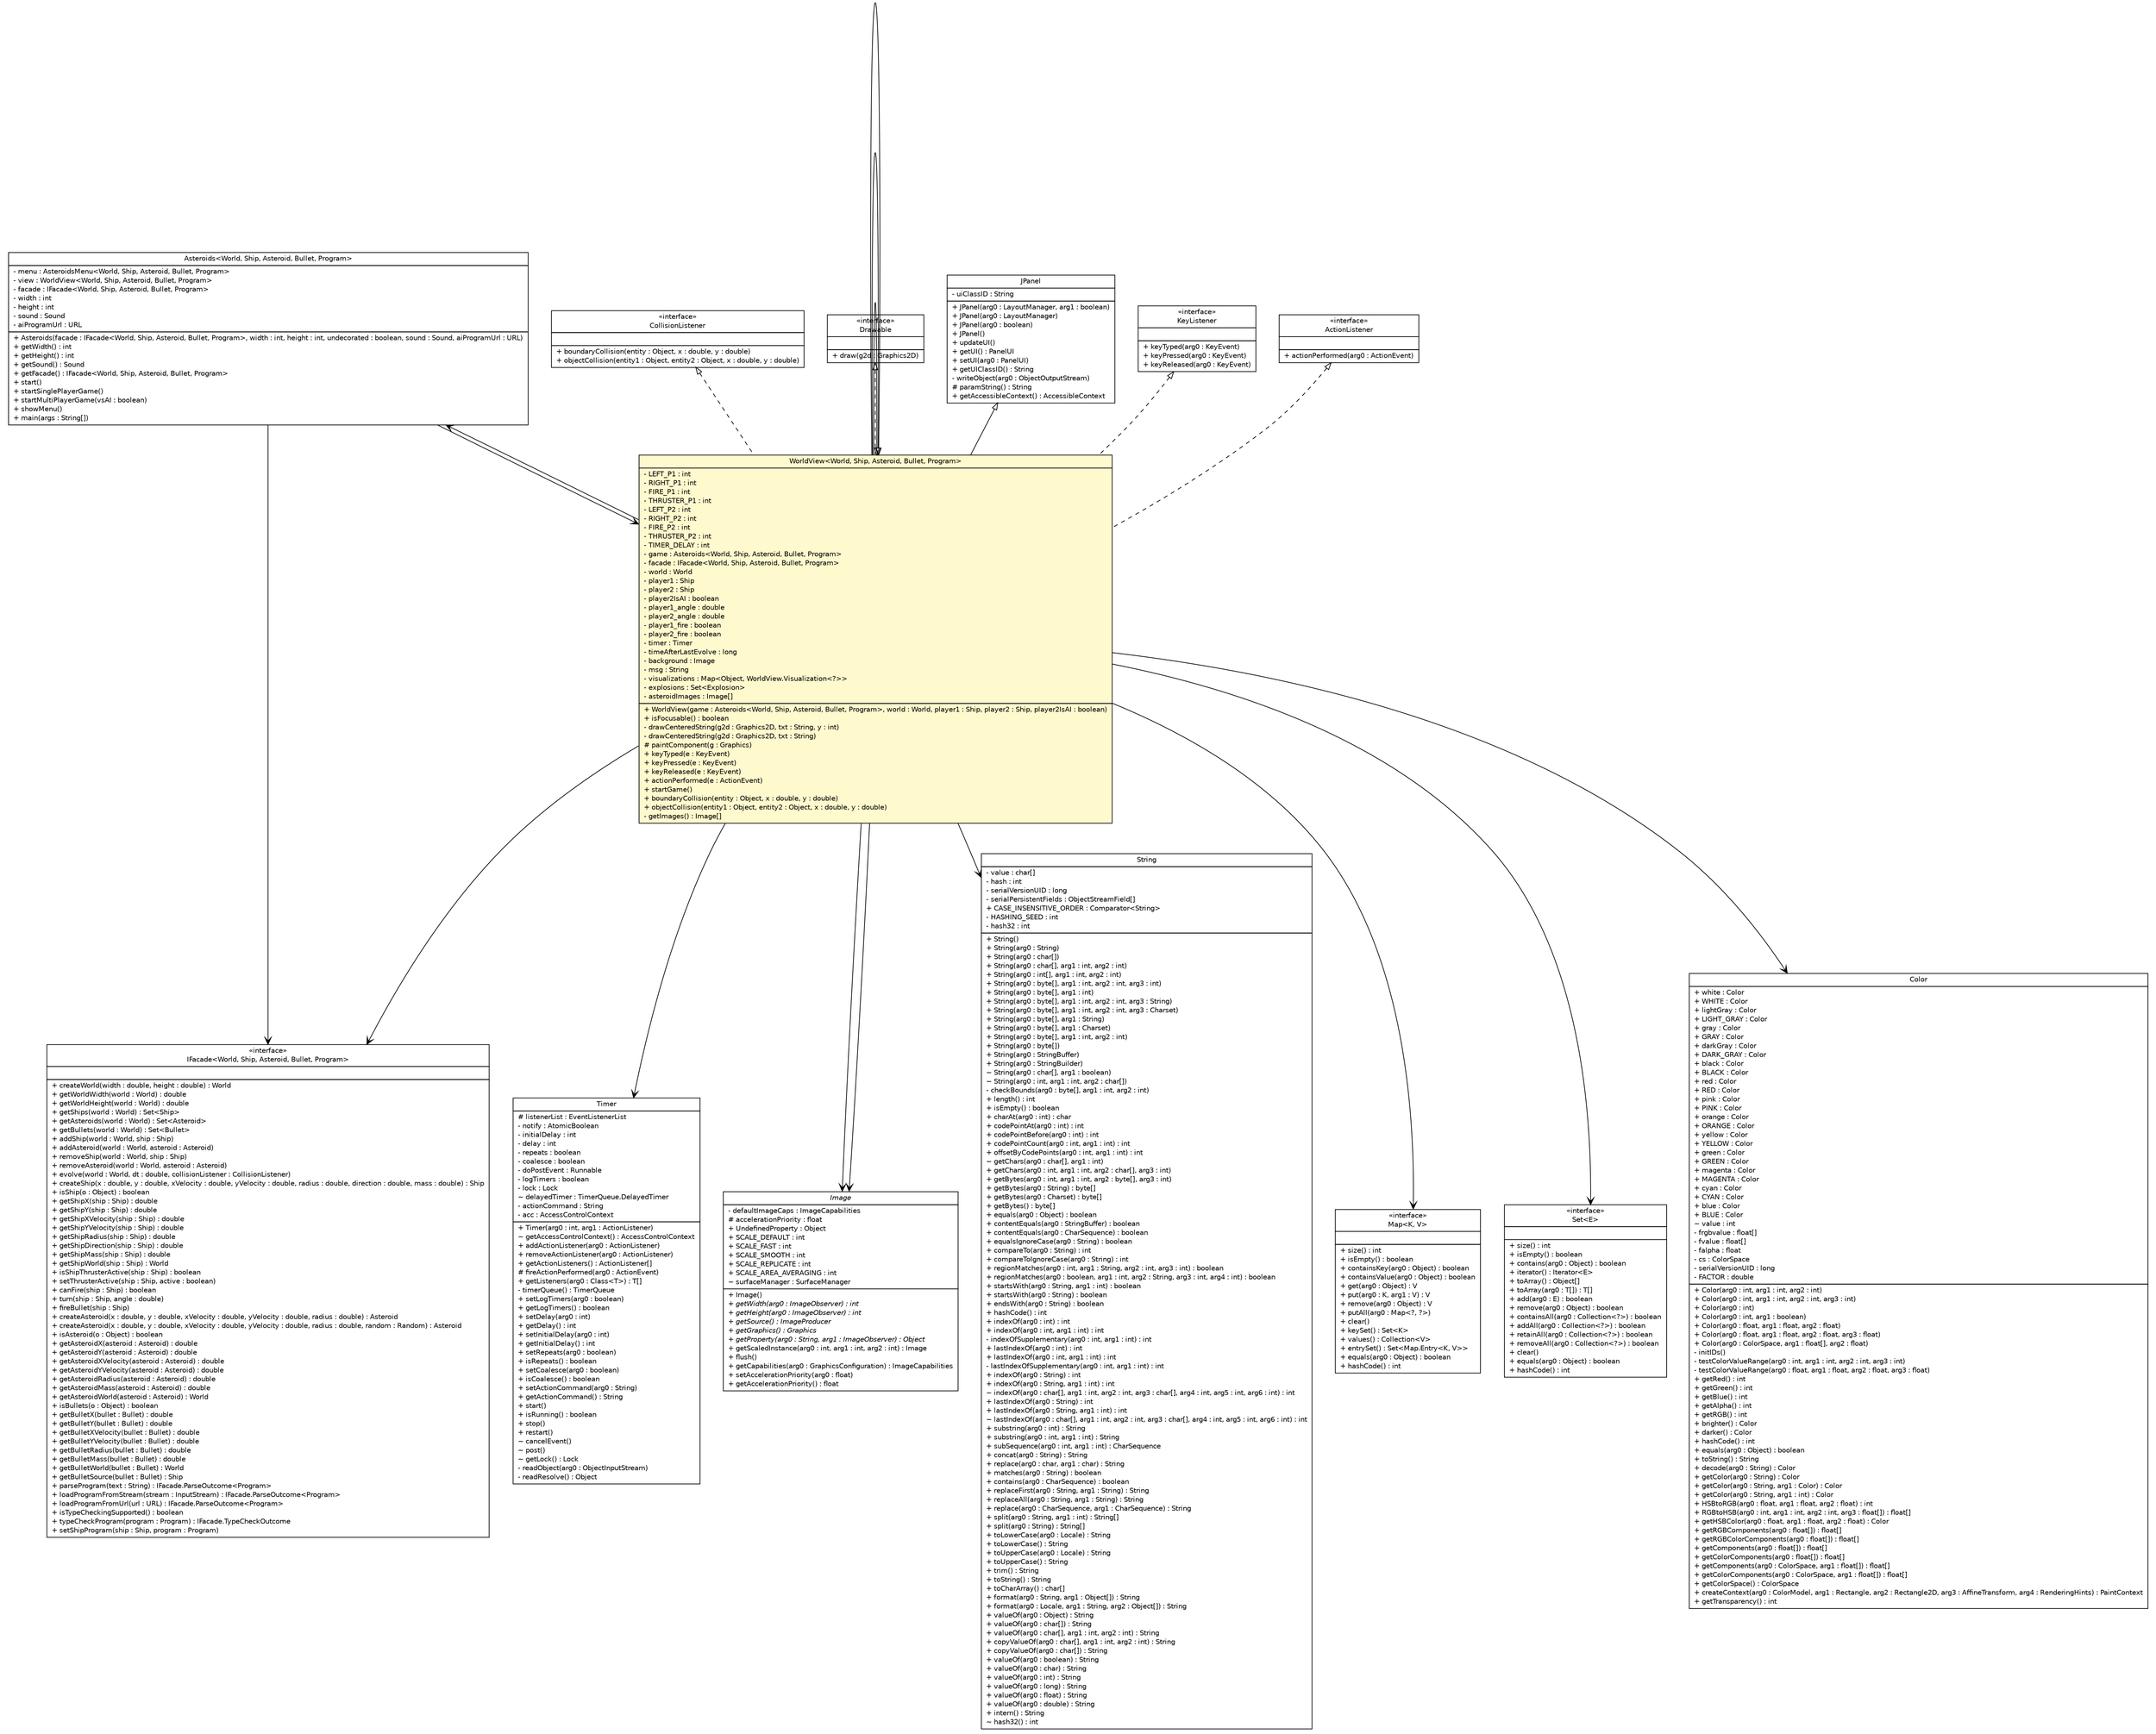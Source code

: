 #!/usr/local/bin/dot
#
# Class diagram 
# Generated by UMLGraph version R5_6 (http://www.umlgraph.org/)
#

digraph G {
	edge [fontname="Helvetica",fontsize=10,labelfontname="Helvetica",labelfontsize=10];
	node [fontname="Helvetica",fontsize=10,shape=plaintext];
	nodesep=0.25;
	ranksep=0.5;
	// main.Asteroids<World, Ship, Asteroid, Bullet, Program>
	c18099 [label=<<table title="main.Asteroids" border="0" cellborder="1" cellspacing="0" cellpadding="2" port="p" href="./Asteroids.html">
		<tr><td><table border="0" cellspacing="0" cellpadding="1">
<tr><td align="center" balign="center"> Asteroids&lt;World, Ship, Asteroid, Bullet, Program&gt; </td></tr>
		</table></td></tr>
		<tr><td><table border="0" cellspacing="0" cellpadding="1">
<tr><td align="left" balign="left"> - menu : AsteroidsMenu&lt;World, Ship, Asteroid, Bullet, Program&gt; </td></tr>
<tr><td align="left" balign="left"> - view : WorldView&lt;World, Ship, Asteroid, Bullet, Program&gt; </td></tr>
<tr><td align="left" balign="left"> - facade : IFacade&lt;World, Ship, Asteroid, Bullet, Program&gt; </td></tr>
<tr><td align="left" balign="left"> - width : int </td></tr>
<tr><td align="left" balign="left"> - height : int </td></tr>
<tr><td align="left" balign="left"> - sound : Sound </td></tr>
<tr><td align="left" balign="left"> - aiProgramUrl : URL </td></tr>
		</table></td></tr>
		<tr><td><table border="0" cellspacing="0" cellpadding="1">
<tr><td align="left" balign="left"> + Asteroids(facade : IFacade&lt;World, Ship, Asteroid, Bullet, Program&gt;, width : int, height : int, undecorated : boolean, sound : Sound, aiProgramUrl : URL) </td></tr>
<tr><td align="left" balign="left"> + getWidth() : int </td></tr>
<tr><td align="left" balign="left"> + getHeight() : int </td></tr>
<tr><td align="left" balign="left"> + getSound() : Sound </td></tr>
<tr><td align="left" balign="left"> + getFacade() : IFacade&lt;World, Ship, Asteroid, Bullet, Program&gt; </td></tr>
<tr><td align="left" balign="left"> + start() </td></tr>
<tr><td align="left" balign="left"> + startSinglePlayerGame() </td></tr>
<tr><td align="left" balign="left"> + startMultiPlayerGame(vsAI : boolean) </td></tr>
<tr><td align="left" balign="left"> + showMenu() </td></tr>
<tr><td align="left" balign="left"> + main(args : String[]) </td></tr>
		</table></td></tr>
		</table>>, URL="./Asteroids.html", fontname="Helvetica", fontcolor="black", fontsize=10.0];
	// main.CollisionListener
	c18100 [label=<<table title="main.CollisionListener" border="0" cellborder="1" cellspacing="0" cellpadding="2" port="p" href="./CollisionListener.html">
		<tr><td><table border="0" cellspacing="0" cellpadding="1">
<tr><td align="center" balign="center"> &#171;interface&#187; </td></tr>
<tr><td align="center" balign="center"> CollisionListener </td></tr>
		</table></td></tr>
		<tr><td><table border="0" cellspacing="0" cellpadding="1">
<tr><td align="left" balign="left">  </td></tr>
		</table></td></tr>
		<tr><td><table border="0" cellspacing="0" cellpadding="1">
<tr><td align="left" balign="left"> + boundaryCollision(entity : Object, x : double, y : double) </td></tr>
<tr><td align="left" balign="left"> + objectCollision(entity1 : Object, entity2 : Object, x : double, y : double) </td></tr>
		</table></td></tr>
		</table>>, URL="./CollisionListener.html", fontname="Helvetica", fontcolor="black", fontsize=10.0];
	// main.WorldView<World, Ship, Asteroid, Bullet, Program>
	c18101 [label=<<table title="main.WorldView" border="0" cellborder="1" cellspacing="0" cellpadding="2" port="p" bgcolor="lemonChiffon" href="./WorldView.html">
		<tr><td><table border="0" cellspacing="0" cellpadding="1">
<tr><td align="center" balign="center"> WorldView&lt;World, Ship, Asteroid, Bullet, Program&gt; </td></tr>
		</table></td></tr>
		<tr><td><table border="0" cellspacing="0" cellpadding="1">
<tr><td align="left" balign="left"> - LEFT_P1 : int </td></tr>
<tr><td align="left" balign="left"> - RIGHT_P1 : int </td></tr>
<tr><td align="left" balign="left"> - FIRE_P1 : int </td></tr>
<tr><td align="left" balign="left"> - THRUSTER_P1 : int </td></tr>
<tr><td align="left" balign="left"> - LEFT_P2 : int </td></tr>
<tr><td align="left" balign="left"> - RIGHT_P2 : int </td></tr>
<tr><td align="left" balign="left"> - FIRE_P2 : int </td></tr>
<tr><td align="left" balign="left"> - THRUSTER_P2 : int </td></tr>
<tr><td align="left" balign="left"> - TIMER_DELAY : int </td></tr>
<tr><td align="left" balign="left"> - game : Asteroids&lt;World, Ship, Asteroid, Bullet, Program&gt; </td></tr>
<tr><td align="left" balign="left"> - facade : IFacade&lt;World, Ship, Asteroid, Bullet, Program&gt; </td></tr>
<tr><td align="left" balign="left"> - world : World </td></tr>
<tr><td align="left" balign="left"> - player1 : Ship </td></tr>
<tr><td align="left" balign="left"> - player2 : Ship </td></tr>
<tr><td align="left" balign="left"> - player2IsAI : boolean </td></tr>
<tr><td align="left" balign="left"> - player1_angle : double </td></tr>
<tr><td align="left" balign="left"> - player2_angle : double </td></tr>
<tr><td align="left" balign="left"> - player1_fire : boolean </td></tr>
<tr><td align="left" balign="left"> - player2_fire : boolean </td></tr>
<tr><td align="left" balign="left"> - timer : Timer </td></tr>
<tr><td align="left" balign="left"> - timeAfterLastEvolve : long </td></tr>
<tr><td align="left" balign="left"> - background : Image </td></tr>
<tr><td align="left" balign="left"> - msg : String </td></tr>
<tr><td align="left" balign="left"> - visualizations : Map&lt;Object, WorldView.Visualization&lt;?&gt;&gt; </td></tr>
<tr><td align="left" balign="left"> - explosions : Set&lt;Explosion&gt; </td></tr>
<tr><td align="left" balign="left"> - asteroidImages : Image[] </td></tr>
		</table></td></tr>
		<tr><td><table border="0" cellspacing="0" cellpadding="1">
<tr><td align="left" balign="left"> + WorldView(game : Asteroids&lt;World, Ship, Asteroid, Bullet, Program&gt;, world : World, player1 : Ship, player2 : Ship, player2IsAI : boolean) </td></tr>
<tr><td align="left" balign="left"> + isFocusable() : boolean </td></tr>
<tr><td align="left" balign="left"> - drawCenteredString(g2d : Graphics2D, txt : String, y : int) </td></tr>
<tr><td align="left" balign="left"> - drawCenteredString(g2d : Graphics2D, txt : String) </td></tr>
<tr><td align="left" balign="left"> # paintComponent(g : Graphics) </td></tr>
<tr><td align="left" balign="left"> + keyTyped(e : KeyEvent) </td></tr>
<tr><td align="left" balign="left"> + keyPressed(e : KeyEvent) </td></tr>
<tr><td align="left" balign="left"> + keyReleased(e : KeyEvent) </td></tr>
<tr><td align="left" balign="left"> + actionPerformed(e : ActionEvent) </td></tr>
<tr><td align="left" balign="left"> + startGame() </td></tr>
<tr><td align="left" balign="left"> + boundaryCollision(entity : Object, x : double, y : double) </td></tr>
<tr><td align="left" balign="left"> + objectCollision(entity1 : Object, entity2 : Object, x : double, y : double) </td></tr>
<tr><td align="left" balign="left"> - getImages() : Image[] </td></tr>
		</table></td></tr>
		</table>>, URL="./WorldView.html", fontname="Helvetica", fontcolor="black", fontsize=10.0];
	// main.Drawable
	c18104 [label=<<table title="main.Drawable" border="0" cellborder="1" cellspacing="0" cellpadding="2" port="p" href="./Drawable.html">
		<tr><td><table border="0" cellspacing="0" cellpadding="1">
<tr><td align="center" balign="center"> &#171;interface&#187; </td></tr>
<tr><td align="center" balign="center"> Drawable </td></tr>
		</table></td></tr>
		<tr><td><table border="0" cellspacing="0" cellpadding="1">
<tr><td align="left" balign="left">  </td></tr>
		</table></td></tr>
		<tr><td><table border="0" cellspacing="0" cellpadding="1">
<tr><td align="left" balign="left"> + draw(g2d : Graphics2D) </td></tr>
		</table></td></tr>
		</table>>, URL="./Drawable.html", fontname="Helvetica", fontcolor="black", fontsize=10.0];
	// model.IFacade<World, Ship, Asteroid, Bullet, Program>
	c18114 [label=<<table title="model.IFacade" border="0" cellborder="1" cellspacing="0" cellpadding="2" port="p" href="../model/IFacade.html">
		<tr><td><table border="0" cellspacing="0" cellpadding="1">
<tr><td align="center" balign="center"> &#171;interface&#187; </td></tr>
<tr><td align="center" balign="center"> IFacade&lt;World, Ship, Asteroid, Bullet, Program&gt; </td></tr>
		</table></td></tr>
		<tr><td><table border="0" cellspacing="0" cellpadding="1">
<tr><td align="left" balign="left">  </td></tr>
		</table></td></tr>
		<tr><td><table border="0" cellspacing="0" cellpadding="1">
<tr><td align="left" balign="left"> + createWorld(width : double, height : double) : World </td></tr>
<tr><td align="left" balign="left"> + getWorldWidth(world : World) : double </td></tr>
<tr><td align="left" balign="left"> + getWorldHeight(world : World) : double </td></tr>
<tr><td align="left" balign="left"> + getShips(world : World) : Set&lt;Ship&gt; </td></tr>
<tr><td align="left" balign="left"> + getAsteroids(world : World) : Set&lt;Asteroid&gt; </td></tr>
<tr><td align="left" balign="left"> + getBullets(world : World) : Set&lt;Bullet&gt; </td></tr>
<tr><td align="left" balign="left"> + addShip(world : World, ship : Ship) </td></tr>
<tr><td align="left" balign="left"> + addAsteroid(world : World, asteroid : Asteroid) </td></tr>
<tr><td align="left" balign="left"> + removeShip(world : World, ship : Ship) </td></tr>
<tr><td align="left" balign="left"> + removeAsteroid(world : World, asteroid : Asteroid) </td></tr>
<tr><td align="left" balign="left"> + evolve(world : World, dt : double, collisionListener : CollisionListener) </td></tr>
<tr><td align="left" balign="left"> + createShip(x : double, y : double, xVelocity : double, yVelocity : double, radius : double, direction : double, mass : double) : Ship </td></tr>
<tr><td align="left" balign="left"> + isShip(o : Object) : boolean </td></tr>
<tr><td align="left" balign="left"> + getShipX(ship : Ship) : double </td></tr>
<tr><td align="left" balign="left"> + getShipY(ship : Ship) : double </td></tr>
<tr><td align="left" balign="left"> + getShipXVelocity(ship : Ship) : double </td></tr>
<tr><td align="left" balign="left"> + getShipYVelocity(ship : Ship) : double </td></tr>
<tr><td align="left" balign="left"> + getShipRadius(ship : Ship) : double </td></tr>
<tr><td align="left" balign="left"> + getShipDirection(ship : Ship) : double </td></tr>
<tr><td align="left" balign="left"> + getShipMass(ship : Ship) : double </td></tr>
<tr><td align="left" balign="left"> + getShipWorld(ship : Ship) : World </td></tr>
<tr><td align="left" balign="left"> + isShipThrusterActive(ship : Ship) : boolean </td></tr>
<tr><td align="left" balign="left"> + setThrusterActive(ship : Ship, active : boolean) </td></tr>
<tr><td align="left" balign="left"> + canFire(ship : Ship) : boolean </td></tr>
<tr><td align="left" balign="left"> + turn(ship : Ship, angle : double) </td></tr>
<tr><td align="left" balign="left"> + fireBullet(ship : Ship) </td></tr>
<tr><td align="left" balign="left"> + createAsteroid(x : double, y : double, xVelocity : double, yVelocity : double, radius : double) : Asteroid </td></tr>
<tr><td align="left" balign="left"> + createAsteroid(x : double, y : double, xVelocity : double, yVelocity : double, radius : double, random : Random) : Asteroid </td></tr>
<tr><td align="left" balign="left"> + isAsteroid(o : Object) : boolean </td></tr>
<tr><td align="left" balign="left"> + getAsteroidX(asteroid : Asteroid) : double </td></tr>
<tr><td align="left" balign="left"> + getAsteroidY(asteroid : Asteroid) : double </td></tr>
<tr><td align="left" balign="left"> + getAsteroidXVelocity(asteroid : Asteroid) : double </td></tr>
<tr><td align="left" balign="left"> + getAsteroidYVelocity(asteroid : Asteroid) : double </td></tr>
<tr><td align="left" balign="left"> + getAsteroidRadius(asteroid : Asteroid) : double </td></tr>
<tr><td align="left" balign="left"> + getAsteroidMass(asteroid : Asteroid) : double </td></tr>
<tr><td align="left" balign="left"> + getAsteroidWorld(asteroid : Asteroid) : World </td></tr>
<tr><td align="left" balign="left"> + isBullets(o : Object) : boolean </td></tr>
<tr><td align="left" balign="left"> + getBulletX(bullet : Bullet) : double </td></tr>
<tr><td align="left" balign="left"> + getBulletY(bullet : Bullet) : double </td></tr>
<tr><td align="left" balign="left"> + getBulletXVelocity(bullet : Bullet) : double </td></tr>
<tr><td align="left" balign="left"> + getBulletYVelocity(bullet : Bullet) : double </td></tr>
<tr><td align="left" balign="left"> + getBulletRadius(bullet : Bullet) : double </td></tr>
<tr><td align="left" balign="left"> + getBulletMass(bullet : Bullet) : double </td></tr>
<tr><td align="left" balign="left"> + getBulletWorld(bullet : Bullet) : World </td></tr>
<tr><td align="left" balign="left"> + getBulletSource(bullet : Bullet) : Ship </td></tr>
<tr><td align="left" balign="left"> + parseProgram(text : String) : IFacade.ParseOutcome&lt;Program&gt; </td></tr>
<tr><td align="left" balign="left"> + loadProgramFromStream(stream : InputStream) : IFacade.ParseOutcome&lt;Program&gt; </td></tr>
<tr><td align="left" balign="left"> + loadProgramFromUrl(url : URL) : IFacade.ParseOutcome&lt;Program&gt; </td></tr>
<tr><td align="left" balign="left"> + isTypeCheckingSupported() : boolean </td></tr>
<tr><td align="left" balign="left"> + typeCheckProgram(program : Program) : IFacade.TypeCheckOutcome </td></tr>
<tr><td align="left" balign="left"> + setShipProgram(ship : Ship, program : Program) </td></tr>
		</table></td></tr>
		</table>>, URL="../model/IFacade.html", fontname="Helvetica", fontcolor="black", fontsize=10.0];
	//main.WorldView<World, Ship, Asteroid, Bullet, Program> extends javax.swing.JPanel
	c18222:p -> c18101:p [dir=back,arrowtail=empty];
	//main.WorldView<World, Ship, Asteroid, Bullet, Program> implements java.awt.event.KeyListener
	c18223:p -> c18101:p [dir=back,arrowtail=empty,style=dashed];
	//main.WorldView<World, Ship, Asteroid, Bullet, Program> implements java.awt.event.ActionListener
	c18224:p -> c18101:p [dir=back,arrowtail=empty,style=dashed];
	//main.WorldView<World, Ship, Asteroid, Bullet, Program> implements main.CollisionListener
	c18100:p -> c18101:p [dir=back,arrowtail=empty,style=dashed];
	//main.WorldView<World, Ship, Asteroid, Bullet, Program>.Visualization<T> implements main.Drawable
	c18104:p -> c18101:p [dir=back,arrowtail=empty,style=dashed];
	//main.WorldView<World, Ship, Asteroid, Bullet, Program>.ShipVisualization extends main.WorldView<World, Ship, Asteroid, Bullet, Program>.Visualization<Ship>
	c18101:p -> c18101:p [dir=back,arrowtail=empty];
	//main.WorldView<World, Ship, Asteroid, Bullet, Program>.AsteroidVisualization extends main.WorldView<World, Ship, Asteroid, Bullet, Program>.Visualization<Asteroid>
	c18101:p -> c18101:p [dir=back,arrowtail=empty];
	//main.WorldView<World, Ship, Asteroid, Bullet, Program>.BulletVisualization extends main.WorldView<World, Ship, Asteroid, Bullet, Program>.Visualization<Bullet>
	c18101:p -> c18101:p [dir=back,arrowtail=empty];
	// main.Asteroids<World, Ship, Asteroid, Bullet, Program> NAVASSOC main.WorldView<World, Ship, Asteroid, Bullet, Program>
	c18099:p -> c18101:p [taillabel="", label="", headlabel="", fontname="Helvetica", fontcolor="black", fontsize=10.0, color="black", arrowhead=open];
	// main.Asteroids<World, Ship, Asteroid, Bullet, Program> NAVASSOC model.IFacade<World, Ship, Asteroid, Bullet, Program>
	c18099:p -> c18114:p [taillabel="", label="", headlabel="", fontname="Helvetica", fontcolor="black", fontsize=10.0, color="black", arrowhead=open];
	// main.WorldView<World, Ship, Asteroid, Bullet, Program> NAVASSOC main.Asteroids<World, Ship, Asteroid, Bullet, Program>
	c18101:p -> c18099:p [taillabel="", label="", headlabel="", fontname="Helvetica", fontcolor="black", fontsize=10.0, color="black", arrowhead=open];
	// main.WorldView<World, Ship, Asteroid, Bullet, Program> NAVASSOC model.IFacade<World, Ship, Asteroid, Bullet, Program>
	c18101:p -> c18114:p [taillabel="", label="", headlabel="", fontname="Helvetica", fontcolor="black", fontsize=10.0, color="black", arrowhead=open];
	// main.WorldView<World, Ship, Asteroid, Bullet, Program> NAVASSOC javax.swing.Timer
	c18101:p -> c18225:p [taillabel="", label="", headlabel="", fontname="Helvetica", fontcolor="black", fontsize=10.0, color="black", arrowhead=open];
	// main.WorldView<World, Ship, Asteroid, Bullet, Program> NAVASSOC java.awt.Image
	c18101:p -> c18226:p [taillabel="", label="", headlabel="", fontname="Helvetica", fontcolor="black", fontsize=10.0, color="black", arrowhead=open];
	// main.WorldView<World, Ship, Asteroid, Bullet, Program> NAVASSOC java.lang.String
	c18101:p -> c18227:p [taillabel="", label="", headlabel="", fontname="Helvetica", fontcolor="black", fontsize=10.0, color="black", arrowhead=open];
	// main.WorldView<World, Ship, Asteroid, Bullet, Program> NAVASSOC java.util.Map<K, V>
	c18101:p -> c18228:p [taillabel="", label="", headlabel="", fontname="Helvetica", fontcolor="black", fontsize=10.0, color="black", arrowhead=open];
	// main.WorldView<World, Ship, Asteroid, Bullet, Program> NAVASSOC java.util.Set<E>
	c18101:p -> c18229:p [taillabel="", label="", headlabel="", fontname="Helvetica", fontcolor="black", fontsize=10.0, color="black", arrowhead=open];
	// main.WorldView<World, Ship, Asteroid, Bullet, Program>.Visualization<T> NAVASSOC java.awt.Color
	c18101:p -> c18230:p [taillabel="", label="", headlabel="", fontname="Helvetica", fontcolor="black", fontsize=10.0, color="black", arrowhead=open];
	// main.WorldView<World, Ship, Asteroid, Bullet, Program>.Visualization<T> NAVASSOC java.awt.Image
	c18101:p -> c18226:p [taillabel="", label="", headlabel="", fontname="Helvetica", fontcolor="black", fontsize=10.0, color="black", arrowhead=open];
	// java.awt.Color
	c18230 [label=<<table title="java.awt.Color" border="0" cellborder="1" cellspacing="0" cellpadding="2" port="p" href="http://java.sun.com/j2se/1.4.2/docs/api/java/awt/Color.html">
		<tr><td><table border="0" cellspacing="0" cellpadding="1">
<tr><td align="center" balign="center"> Color </td></tr>
		</table></td></tr>
		<tr><td><table border="0" cellspacing="0" cellpadding="1">
<tr><td align="left" balign="left"> + white : Color </td></tr>
<tr><td align="left" balign="left"> + WHITE : Color </td></tr>
<tr><td align="left" balign="left"> + lightGray : Color </td></tr>
<tr><td align="left" balign="left"> + LIGHT_GRAY : Color </td></tr>
<tr><td align="left" balign="left"> + gray : Color </td></tr>
<tr><td align="left" balign="left"> + GRAY : Color </td></tr>
<tr><td align="left" balign="left"> + darkGray : Color </td></tr>
<tr><td align="left" balign="left"> + DARK_GRAY : Color </td></tr>
<tr><td align="left" balign="left"> + black : Color </td></tr>
<tr><td align="left" balign="left"> + BLACK : Color </td></tr>
<tr><td align="left" balign="left"> + red : Color </td></tr>
<tr><td align="left" balign="left"> + RED : Color </td></tr>
<tr><td align="left" balign="left"> + pink : Color </td></tr>
<tr><td align="left" balign="left"> + PINK : Color </td></tr>
<tr><td align="left" balign="left"> + orange : Color </td></tr>
<tr><td align="left" balign="left"> + ORANGE : Color </td></tr>
<tr><td align="left" balign="left"> + yellow : Color </td></tr>
<tr><td align="left" balign="left"> + YELLOW : Color </td></tr>
<tr><td align="left" balign="left"> + green : Color </td></tr>
<tr><td align="left" balign="left"> + GREEN : Color </td></tr>
<tr><td align="left" balign="left"> + magenta : Color </td></tr>
<tr><td align="left" balign="left"> + MAGENTA : Color </td></tr>
<tr><td align="left" balign="left"> + cyan : Color </td></tr>
<tr><td align="left" balign="left"> + CYAN : Color </td></tr>
<tr><td align="left" balign="left"> + blue : Color </td></tr>
<tr><td align="left" balign="left"> + BLUE : Color </td></tr>
<tr><td align="left" balign="left"> ~ value : int </td></tr>
<tr><td align="left" balign="left"> - frgbvalue : float[] </td></tr>
<tr><td align="left" balign="left"> - fvalue : float[] </td></tr>
<tr><td align="left" balign="left"> - falpha : float </td></tr>
<tr><td align="left" balign="left"> - cs : ColorSpace </td></tr>
<tr><td align="left" balign="left"> - serialVersionUID : long </td></tr>
<tr><td align="left" balign="left"> - FACTOR : double </td></tr>
		</table></td></tr>
		<tr><td><table border="0" cellspacing="0" cellpadding="1">
<tr><td align="left" balign="left"> + Color(arg0 : int, arg1 : int, arg2 : int) </td></tr>
<tr><td align="left" balign="left"> + Color(arg0 : int, arg1 : int, arg2 : int, arg3 : int) </td></tr>
<tr><td align="left" balign="left"> + Color(arg0 : int) </td></tr>
<tr><td align="left" balign="left"> + Color(arg0 : int, arg1 : boolean) </td></tr>
<tr><td align="left" balign="left"> + Color(arg0 : float, arg1 : float, arg2 : float) </td></tr>
<tr><td align="left" balign="left"> + Color(arg0 : float, arg1 : float, arg2 : float, arg3 : float) </td></tr>
<tr><td align="left" balign="left"> + Color(arg0 : ColorSpace, arg1 : float[], arg2 : float) </td></tr>
<tr><td align="left" balign="left"> - initIDs() </td></tr>
<tr><td align="left" balign="left"> - testColorValueRange(arg0 : int, arg1 : int, arg2 : int, arg3 : int) </td></tr>
<tr><td align="left" balign="left"> - testColorValueRange(arg0 : float, arg1 : float, arg2 : float, arg3 : float) </td></tr>
<tr><td align="left" balign="left"> + getRed() : int </td></tr>
<tr><td align="left" balign="left"> + getGreen() : int </td></tr>
<tr><td align="left" balign="left"> + getBlue() : int </td></tr>
<tr><td align="left" balign="left"> + getAlpha() : int </td></tr>
<tr><td align="left" balign="left"> + getRGB() : int </td></tr>
<tr><td align="left" balign="left"> + brighter() : Color </td></tr>
<tr><td align="left" balign="left"> + darker() : Color </td></tr>
<tr><td align="left" balign="left"> + hashCode() : int </td></tr>
<tr><td align="left" balign="left"> + equals(arg0 : Object) : boolean </td></tr>
<tr><td align="left" balign="left"> + toString() : String </td></tr>
<tr><td align="left" balign="left"> + decode(arg0 : String) : Color </td></tr>
<tr><td align="left" balign="left"> + getColor(arg0 : String) : Color </td></tr>
<tr><td align="left" balign="left"> + getColor(arg0 : String, arg1 : Color) : Color </td></tr>
<tr><td align="left" balign="left"> + getColor(arg0 : String, arg1 : int) : Color </td></tr>
<tr><td align="left" balign="left"> + HSBtoRGB(arg0 : float, arg1 : float, arg2 : float) : int </td></tr>
<tr><td align="left" balign="left"> + RGBtoHSB(arg0 : int, arg1 : int, arg2 : int, arg3 : float[]) : float[] </td></tr>
<tr><td align="left" balign="left"> + getHSBColor(arg0 : float, arg1 : float, arg2 : float) : Color </td></tr>
<tr><td align="left" balign="left"> + getRGBComponents(arg0 : float[]) : float[] </td></tr>
<tr><td align="left" balign="left"> + getRGBColorComponents(arg0 : float[]) : float[] </td></tr>
<tr><td align="left" balign="left"> + getComponents(arg0 : float[]) : float[] </td></tr>
<tr><td align="left" balign="left"> + getColorComponents(arg0 : float[]) : float[] </td></tr>
<tr><td align="left" balign="left"> + getComponents(arg0 : ColorSpace, arg1 : float[]) : float[] </td></tr>
<tr><td align="left" balign="left"> + getColorComponents(arg0 : ColorSpace, arg1 : float[]) : float[] </td></tr>
<tr><td align="left" balign="left"> + getColorSpace() : ColorSpace </td></tr>
<tr><td align="left" balign="left"> + createContext(arg0 : ColorModel, arg1 : Rectangle, arg2 : Rectangle2D, arg3 : AffineTransform, arg4 : RenderingHints) : PaintContext </td></tr>
<tr><td align="left" balign="left"> + getTransparency() : int </td></tr>
		</table></td></tr>
		</table>>, URL="http://java.sun.com/j2se/1.4.2/docs/api/java/awt/Color.html", fontname="Helvetica", fontcolor="black", fontsize=10.0];
	// javax.swing.JPanel
	c18222 [label=<<table title="javax.swing.JPanel" border="0" cellborder="1" cellspacing="0" cellpadding="2" port="p" href="http://java.sun.com/j2se/1.4.2/docs/api/javax/swing/JPanel.html">
		<tr><td><table border="0" cellspacing="0" cellpadding="1">
<tr><td align="center" balign="center"> JPanel </td></tr>
		</table></td></tr>
		<tr><td><table border="0" cellspacing="0" cellpadding="1">
<tr><td align="left" balign="left"> - uiClassID : String </td></tr>
		</table></td></tr>
		<tr><td><table border="0" cellspacing="0" cellpadding="1">
<tr><td align="left" balign="left"> + JPanel(arg0 : LayoutManager, arg1 : boolean) </td></tr>
<tr><td align="left" balign="left"> + JPanel(arg0 : LayoutManager) </td></tr>
<tr><td align="left" balign="left"> + JPanel(arg0 : boolean) </td></tr>
<tr><td align="left" balign="left"> + JPanel() </td></tr>
<tr><td align="left" balign="left"> + updateUI() </td></tr>
<tr><td align="left" balign="left"> + getUI() : PanelUI </td></tr>
<tr><td align="left" balign="left"> + setUI(arg0 : PanelUI) </td></tr>
<tr><td align="left" balign="left"> + getUIClassID() : String </td></tr>
<tr><td align="left" balign="left"> - writeObject(arg0 : ObjectOutputStream) </td></tr>
<tr><td align="left" balign="left"> # paramString() : String </td></tr>
<tr><td align="left" balign="left"> + getAccessibleContext() : AccessibleContext </td></tr>
		</table></td></tr>
		</table>>, URL="http://java.sun.com/j2se/1.4.2/docs/api/javax/swing/JPanel.html", fontname="Helvetica", fontcolor="black", fontsize=10.0];
	// java.awt.event.KeyListener
	c18223 [label=<<table title="java.awt.event.KeyListener" border="0" cellborder="1" cellspacing="0" cellpadding="2" port="p" href="http://java.sun.com/j2se/1.4.2/docs/api/java/awt/event/KeyListener.html">
		<tr><td><table border="0" cellspacing="0" cellpadding="1">
<tr><td align="center" balign="center"> &#171;interface&#187; </td></tr>
<tr><td align="center" balign="center"> KeyListener </td></tr>
		</table></td></tr>
		<tr><td><table border="0" cellspacing="0" cellpadding="1">
<tr><td align="left" balign="left">  </td></tr>
		</table></td></tr>
		<tr><td><table border="0" cellspacing="0" cellpadding="1">
<tr><td align="left" balign="left"> + keyTyped(arg0 : KeyEvent) </td></tr>
<tr><td align="left" balign="left"> + keyPressed(arg0 : KeyEvent) </td></tr>
<tr><td align="left" balign="left"> + keyReleased(arg0 : KeyEvent) </td></tr>
		</table></td></tr>
		</table>>, URL="http://java.sun.com/j2se/1.4.2/docs/api/java/awt/event/KeyListener.html", fontname="Helvetica", fontcolor="black", fontsize=10.0];
	// javax.swing.Timer
	c18225 [label=<<table title="javax.swing.Timer" border="0" cellborder="1" cellspacing="0" cellpadding="2" port="p" href="http://java.sun.com/j2se/1.4.2/docs/api/javax/swing/Timer.html">
		<tr><td><table border="0" cellspacing="0" cellpadding="1">
<tr><td align="center" balign="center"> Timer </td></tr>
		</table></td></tr>
		<tr><td><table border="0" cellspacing="0" cellpadding="1">
<tr><td align="left" balign="left"> # listenerList : EventListenerList </td></tr>
<tr><td align="left" balign="left"> - notify : AtomicBoolean </td></tr>
<tr><td align="left" balign="left"> - initialDelay : int </td></tr>
<tr><td align="left" balign="left"> - delay : int </td></tr>
<tr><td align="left" balign="left"> - repeats : boolean </td></tr>
<tr><td align="left" balign="left"> - coalesce : boolean </td></tr>
<tr><td align="left" balign="left"> - doPostEvent : Runnable </td></tr>
<tr><td align="left" balign="left"> - logTimers : boolean </td></tr>
<tr><td align="left" balign="left"> - lock : Lock </td></tr>
<tr><td align="left" balign="left"> ~ delayedTimer : TimerQueue.DelayedTimer </td></tr>
<tr><td align="left" balign="left"> - actionCommand : String </td></tr>
<tr><td align="left" balign="left"> - acc : AccessControlContext </td></tr>
		</table></td></tr>
		<tr><td><table border="0" cellspacing="0" cellpadding="1">
<tr><td align="left" balign="left"> + Timer(arg0 : int, arg1 : ActionListener) </td></tr>
<tr><td align="left" balign="left"> ~ getAccessControlContext() : AccessControlContext </td></tr>
<tr><td align="left" balign="left"> + addActionListener(arg0 : ActionListener) </td></tr>
<tr><td align="left" balign="left"> + removeActionListener(arg0 : ActionListener) </td></tr>
<tr><td align="left" balign="left"> + getActionListeners() : ActionListener[] </td></tr>
<tr><td align="left" balign="left"> # fireActionPerformed(arg0 : ActionEvent) </td></tr>
<tr><td align="left" balign="left"> + getListeners(arg0 : Class&lt;T&gt;) : T[] </td></tr>
<tr><td align="left" balign="left"> - timerQueue() : TimerQueue </td></tr>
<tr><td align="left" balign="left"> + setLogTimers(arg0 : boolean) </td></tr>
<tr><td align="left" balign="left"> + getLogTimers() : boolean </td></tr>
<tr><td align="left" balign="left"> + setDelay(arg0 : int) </td></tr>
<tr><td align="left" balign="left"> + getDelay() : int </td></tr>
<tr><td align="left" balign="left"> + setInitialDelay(arg0 : int) </td></tr>
<tr><td align="left" balign="left"> + getInitialDelay() : int </td></tr>
<tr><td align="left" balign="left"> + setRepeats(arg0 : boolean) </td></tr>
<tr><td align="left" balign="left"> + isRepeats() : boolean </td></tr>
<tr><td align="left" balign="left"> + setCoalesce(arg0 : boolean) </td></tr>
<tr><td align="left" balign="left"> + isCoalesce() : boolean </td></tr>
<tr><td align="left" balign="left"> + setActionCommand(arg0 : String) </td></tr>
<tr><td align="left" balign="left"> + getActionCommand() : String </td></tr>
<tr><td align="left" balign="left"> + start() </td></tr>
<tr><td align="left" balign="left"> + isRunning() : boolean </td></tr>
<tr><td align="left" balign="left"> + stop() </td></tr>
<tr><td align="left" balign="left"> + restart() </td></tr>
<tr><td align="left" balign="left"> ~ cancelEvent() </td></tr>
<tr><td align="left" balign="left"> ~ post() </td></tr>
<tr><td align="left" balign="left"> ~ getLock() : Lock </td></tr>
<tr><td align="left" balign="left"> - readObject(arg0 : ObjectInputStream) </td></tr>
<tr><td align="left" balign="left"> - readResolve() : Object </td></tr>
		</table></td></tr>
		</table>>, URL="http://java.sun.com/j2se/1.4.2/docs/api/javax/swing/Timer.html", fontname="Helvetica", fontcolor="black", fontsize=10.0];
	// java.util.Set<E>
	c18229 [label=<<table title="java.util.Set" border="0" cellborder="1" cellspacing="0" cellpadding="2" port="p" href="http://java.sun.com/j2se/1.4.2/docs/api/java/util/Set.html">
		<tr><td><table border="0" cellspacing="0" cellpadding="1">
<tr><td align="center" balign="center"> &#171;interface&#187; </td></tr>
<tr><td align="center" balign="center"> Set&lt;E&gt; </td></tr>
		</table></td></tr>
		<tr><td><table border="0" cellspacing="0" cellpadding="1">
<tr><td align="left" balign="left">  </td></tr>
		</table></td></tr>
		<tr><td><table border="0" cellspacing="0" cellpadding="1">
<tr><td align="left" balign="left"> + size() : int </td></tr>
<tr><td align="left" balign="left"> + isEmpty() : boolean </td></tr>
<tr><td align="left" balign="left"> + contains(arg0 : Object) : boolean </td></tr>
<tr><td align="left" balign="left"> + iterator() : Iterator&lt;E&gt; </td></tr>
<tr><td align="left" balign="left"> + toArray() : Object[] </td></tr>
<tr><td align="left" balign="left"> + toArray(arg0 : T[]) : T[] </td></tr>
<tr><td align="left" balign="left"> + add(arg0 : E) : boolean </td></tr>
<tr><td align="left" balign="left"> + remove(arg0 : Object) : boolean </td></tr>
<tr><td align="left" balign="left"> + containsAll(arg0 : Collection&lt;?&gt;) : boolean </td></tr>
<tr><td align="left" balign="left"> + addAll(arg0 : Collection&lt;?&gt;) : boolean </td></tr>
<tr><td align="left" balign="left"> + retainAll(arg0 : Collection&lt;?&gt;) : boolean </td></tr>
<tr><td align="left" balign="left"> + removeAll(arg0 : Collection&lt;?&gt;) : boolean </td></tr>
<tr><td align="left" balign="left"> + clear() </td></tr>
<tr><td align="left" balign="left"> + equals(arg0 : Object) : boolean </td></tr>
<tr><td align="left" balign="left"> + hashCode() : int </td></tr>
		</table></td></tr>
		</table>>, URL="http://java.sun.com/j2se/1.4.2/docs/api/java/util/Set.html", fontname="Helvetica", fontcolor="black", fontsize=10.0];
	// java.lang.String
	c18227 [label=<<table title="java.lang.String" border="0" cellborder="1" cellspacing="0" cellpadding="2" port="p" href="http://java.sun.com/j2se/1.4.2/docs/api/java/lang/String.html">
		<tr><td><table border="0" cellspacing="0" cellpadding="1">
<tr><td align="center" balign="center"> String </td></tr>
		</table></td></tr>
		<tr><td><table border="0" cellspacing="0" cellpadding="1">
<tr><td align="left" balign="left"> - value : char[] </td></tr>
<tr><td align="left" balign="left"> - hash : int </td></tr>
<tr><td align="left" balign="left"> - serialVersionUID : long </td></tr>
<tr><td align="left" balign="left"> - serialPersistentFields : ObjectStreamField[] </td></tr>
<tr><td align="left" balign="left"> + CASE_INSENSITIVE_ORDER : Comparator&lt;String&gt; </td></tr>
<tr><td align="left" balign="left"> - HASHING_SEED : int </td></tr>
<tr><td align="left" balign="left"> - hash32 : int </td></tr>
		</table></td></tr>
		<tr><td><table border="0" cellspacing="0" cellpadding="1">
<tr><td align="left" balign="left"> + String() </td></tr>
<tr><td align="left" balign="left"> + String(arg0 : String) </td></tr>
<tr><td align="left" balign="left"> + String(arg0 : char[]) </td></tr>
<tr><td align="left" balign="left"> + String(arg0 : char[], arg1 : int, arg2 : int) </td></tr>
<tr><td align="left" balign="left"> + String(arg0 : int[], arg1 : int, arg2 : int) </td></tr>
<tr><td align="left" balign="left"> + String(arg0 : byte[], arg1 : int, arg2 : int, arg3 : int) </td></tr>
<tr><td align="left" balign="left"> + String(arg0 : byte[], arg1 : int) </td></tr>
<tr><td align="left" balign="left"> + String(arg0 : byte[], arg1 : int, arg2 : int, arg3 : String) </td></tr>
<tr><td align="left" balign="left"> + String(arg0 : byte[], arg1 : int, arg2 : int, arg3 : Charset) </td></tr>
<tr><td align="left" balign="left"> + String(arg0 : byte[], arg1 : String) </td></tr>
<tr><td align="left" balign="left"> + String(arg0 : byte[], arg1 : Charset) </td></tr>
<tr><td align="left" balign="left"> + String(arg0 : byte[], arg1 : int, arg2 : int) </td></tr>
<tr><td align="left" balign="left"> + String(arg0 : byte[]) </td></tr>
<tr><td align="left" balign="left"> + String(arg0 : StringBuffer) </td></tr>
<tr><td align="left" balign="left"> + String(arg0 : StringBuilder) </td></tr>
<tr><td align="left" balign="left"> ~ String(arg0 : char[], arg1 : boolean) </td></tr>
<tr><td align="left" balign="left"> ~ String(arg0 : int, arg1 : int, arg2 : char[]) </td></tr>
<tr><td align="left" balign="left"> - checkBounds(arg0 : byte[], arg1 : int, arg2 : int) </td></tr>
<tr><td align="left" balign="left"> + length() : int </td></tr>
<tr><td align="left" balign="left"> + isEmpty() : boolean </td></tr>
<tr><td align="left" balign="left"> + charAt(arg0 : int) : char </td></tr>
<tr><td align="left" balign="left"> + codePointAt(arg0 : int) : int </td></tr>
<tr><td align="left" balign="left"> + codePointBefore(arg0 : int) : int </td></tr>
<tr><td align="left" balign="left"> + codePointCount(arg0 : int, arg1 : int) : int </td></tr>
<tr><td align="left" balign="left"> + offsetByCodePoints(arg0 : int, arg1 : int) : int </td></tr>
<tr><td align="left" balign="left"> ~ getChars(arg0 : char[], arg1 : int) </td></tr>
<tr><td align="left" balign="left"> + getChars(arg0 : int, arg1 : int, arg2 : char[], arg3 : int) </td></tr>
<tr><td align="left" balign="left"> + getBytes(arg0 : int, arg1 : int, arg2 : byte[], arg3 : int) </td></tr>
<tr><td align="left" balign="left"> + getBytes(arg0 : String) : byte[] </td></tr>
<tr><td align="left" balign="left"> + getBytes(arg0 : Charset) : byte[] </td></tr>
<tr><td align="left" balign="left"> + getBytes() : byte[] </td></tr>
<tr><td align="left" balign="left"> + equals(arg0 : Object) : boolean </td></tr>
<tr><td align="left" balign="left"> + contentEquals(arg0 : StringBuffer) : boolean </td></tr>
<tr><td align="left" balign="left"> + contentEquals(arg0 : CharSequence) : boolean </td></tr>
<tr><td align="left" balign="left"> + equalsIgnoreCase(arg0 : String) : boolean </td></tr>
<tr><td align="left" balign="left"> + compareTo(arg0 : String) : int </td></tr>
<tr><td align="left" balign="left"> + compareToIgnoreCase(arg0 : String) : int </td></tr>
<tr><td align="left" balign="left"> + regionMatches(arg0 : int, arg1 : String, arg2 : int, arg3 : int) : boolean </td></tr>
<tr><td align="left" balign="left"> + regionMatches(arg0 : boolean, arg1 : int, arg2 : String, arg3 : int, arg4 : int) : boolean </td></tr>
<tr><td align="left" balign="left"> + startsWith(arg0 : String, arg1 : int) : boolean </td></tr>
<tr><td align="left" balign="left"> + startsWith(arg0 : String) : boolean </td></tr>
<tr><td align="left" balign="left"> + endsWith(arg0 : String) : boolean </td></tr>
<tr><td align="left" balign="left"> + hashCode() : int </td></tr>
<tr><td align="left" balign="left"> + indexOf(arg0 : int) : int </td></tr>
<tr><td align="left" balign="left"> + indexOf(arg0 : int, arg1 : int) : int </td></tr>
<tr><td align="left" balign="left"> - indexOfSupplementary(arg0 : int, arg1 : int) : int </td></tr>
<tr><td align="left" balign="left"> + lastIndexOf(arg0 : int) : int </td></tr>
<tr><td align="left" balign="left"> + lastIndexOf(arg0 : int, arg1 : int) : int </td></tr>
<tr><td align="left" balign="left"> - lastIndexOfSupplementary(arg0 : int, arg1 : int) : int </td></tr>
<tr><td align="left" balign="left"> + indexOf(arg0 : String) : int </td></tr>
<tr><td align="left" balign="left"> + indexOf(arg0 : String, arg1 : int) : int </td></tr>
<tr><td align="left" balign="left"> ~ indexOf(arg0 : char[], arg1 : int, arg2 : int, arg3 : char[], arg4 : int, arg5 : int, arg6 : int) : int </td></tr>
<tr><td align="left" balign="left"> + lastIndexOf(arg0 : String) : int </td></tr>
<tr><td align="left" balign="left"> + lastIndexOf(arg0 : String, arg1 : int) : int </td></tr>
<tr><td align="left" balign="left"> ~ lastIndexOf(arg0 : char[], arg1 : int, arg2 : int, arg3 : char[], arg4 : int, arg5 : int, arg6 : int) : int </td></tr>
<tr><td align="left" balign="left"> + substring(arg0 : int) : String </td></tr>
<tr><td align="left" balign="left"> + substring(arg0 : int, arg1 : int) : String </td></tr>
<tr><td align="left" balign="left"> + subSequence(arg0 : int, arg1 : int) : CharSequence </td></tr>
<tr><td align="left" balign="left"> + concat(arg0 : String) : String </td></tr>
<tr><td align="left" balign="left"> + replace(arg0 : char, arg1 : char) : String </td></tr>
<tr><td align="left" balign="left"> + matches(arg0 : String) : boolean </td></tr>
<tr><td align="left" balign="left"> + contains(arg0 : CharSequence) : boolean </td></tr>
<tr><td align="left" balign="left"> + replaceFirst(arg0 : String, arg1 : String) : String </td></tr>
<tr><td align="left" balign="left"> + replaceAll(arg0 : String, arg1 : String) : String </td></tr>
<tr><td align="left" balign="left"> + replace(arg0 : CharSequence, arg1 : CharSequence) : String </td></tr>
<tr><td align="left" balign="left"> + split(arg0 : String, arg1 : int) : String[] </td></tr>
<tr><td align="left" balign="left"> + split(arg0 : String) : String[] </td></tr>
<tr><td align="left" balign="left"> + toLowerCase(arg0 : Locale) : String </td></tr>
<tr><td align="left" balign="left"> + toLowerCase() : String </td></tr>
<tr><td align="left" balign="left"> + toUpperCase(arg0 : Locale) : String </td></tr>
<tr><td align="left" balign="left"> + toUpperCase() : String </td></tr>
<tr><td align="left" balign="left"> + trim() : String </td></tr>
<tr><td align="left" balign="left"> + toString() : String </td></tr>
<tr><td align="left" balign="left"> + toCharArray() : char[] </td></tr>
<tr><td align="left" balign="left"> + format(arg0 : String, arg1 : Object[]) : String </td></tr>
<tr><td align="left" balign="left"> + format(arg0 : Locale, arg1 : String, arg2 : Object[]) : String </td></tr>
<tr><td align="left" balign="left"> + valueOf(arg0 : Object) : String </td></tr>
<tr><td align="left" balign="left"> + valueOf(arg0 : char[]) : String </td></tr>
<tr><td align="left" balign="left"> + valueOf(arg0 : char[], arg1 : int, arg2 : int) : String </td></tr>
<tr><td align="left" balign="left"> + copyValueOf(arg0 : char[], arg1 : int, arg2 : int) : String </td></tr>
<tr><td align="left" balign="left"> + copyValueOf(arg0 : char[]) : String </td></tr>
<tr><td align="left" balign="left"> + valueOf(arg0 : boolean) : String </td></tr>
<tr><td align="left" balign="left"> + valueOf(arg0 : char) : String </td></tr>
<tr><td align="left" balign="left"> + valueOf(arg0 : int) : String </td></tr>
<tr><td align="left" balign="left"> + valueOf(arg0 : long) : String </td></tr>
<tr><td align="left" balign="left"> + valueOf(arg0 : float) : String </td></tr>
<tr><td align="left" balign="left"> + valueOf(arg0 : double) : String </td></tr>
<tr><td align="left" balign="left"> + intern() : String </td></tr>
<tr><td align="left" balign="left"> ~ hash32() : int </td></tr>
		</table></td></tr>
		</table>>, URL="http://java.sun.com/j2se/1.4.2/docs/api/java/lang/String.html", fontname="Helvetica", fontcolor="black", fontsize=10.0];
	// java.awt.event.ActionListener
	c18224 [label=<<table title="java.awt.event.ActionListener" border="0" cellborder="1" cellspacing="0" cellpadding="2" port="p" href="http://java.sun.com/j2se/1.4.2/docs/api/java/awt/event/ActionListener.html">
		<tr><td><table border="0" cellspacing="0" cellpadding="1">
<tr><td align="center" balign="center"> &#171;interface&#187; </td></tr>
<tr><td align="center" balign="center"> ActionListener </td></tr>
		</table></td></tr>
		<tr><td><table border="0" cellspacing="0" cellpadding="1">
<tr><td align="left" balign="left">  </td></tr>
		</table></td></tr>
		<tr><td><table border="0" cellspacing="0" cellpadding="1">
<tr><td align="left" balign="left"> + actionPerformed(arg0 : ActionEvent) </td></tr>
		</table></td></tr>
		</table>>, URL="http://java.sun.com/j2se/1.4.2/docs/api/java/awt/event/ActionListener.html", fontname="Helvetica", fontcolor="black", fontsize=10.0];
	// java.util.Map<K, V>
	c18228 [label=<<table title="java.util.Map" border="0" cellborder="1" cellspacing="0" cellpadding="2" port="p" href="http://java.sun.com/j2se/1.4.2/docs/api/java/util/Map.html">
		<tr><td><table border="0" cellspacing="0" cellpadding="1">
<tr><td align="center" balign="center"> &#171;interface&#187; </td></tr>
<tr><td align="center" balign="center"> Map&lt;K, V&gt; </td></tr>
		</table></td></tr>
		<tr><td><table border="0" cellspacing="0" cellpadding="1">
<tr><td align="left" balign="left">  </td></tr>
		</table></td></tr>
		<tr><td><table border="0" cellspacing="0" cellpadding="1">
<tr><td align="left" balign="left"> + size() : int </td></tr>
<tr><td align="left" balign="left"> + isEmpty() : boolean </td></tr>
<tr><td align="left" balign="left"> + containsKey(arg0 : Object) : boolean </td></tr>
<tr><td align="left" balign="left"> + containsValue(arg0 : Object) : boolean </td></tr>
<tr><td align="left" balign="left"> + get(arg0 : Object) : V </td></tr>
<tr><td align="left" balign="left"> + put(arg0 : K, arg1 : V) : V </td></tr>
<tr><td align="left" balign="left"> + remove(arg0 : Object) : V </td></tr>
<tr><td align="left" balign="left"> + putAll(arg0 : Map&lt;?, ?&gt;) </td></tr>
<tr><td align="left" balign="left"> + clear() </td></tr>
<tr><td align="left" balign="left"> + keySet() : Set&lt;K&gt; </td></tr>
<tr><td align="left" balign="left"> + values() : Collection&lt;V&gt; </td></tr>
<tr><td align="left" balign="left"> + entrySet() : Set&lt;Map.Entry&lt;K, V&gt;&gt; </td></tr>
<tr><td align="left" balign="left"> + equals(arg0 : Object) : boolean </td></tr>
<tr><td align="left" balign="left"> + hashCode() : int </td></tr>
		</table></td></tr>
		</table>>, URL="http://java.sun.com/j2se/1.4.2/docs/api/java/util/Map.html", fontname="Helvetica", fontcolor="black", fontsize=10.0];
	// java.awt.Image
	c18226 [label=<<table title="java.awt.Image" border="0" cellborder="1" cellspacing="0" cellpadding="2" port="p" href="http://java.sun.com/j2se/1.4.2/docs/api/java/awt/Image.html">
		<tr><td><table border="0" cellspacing="0" cellpadding="1">
<tr><td align="center" balign="center"><font face="Helvetica-Oblique"> Image </font></td></tr>
		</table></td></tr>
		<tr><td><table border="0" cellspacing="0" cellpadding="1">
<tr><td align="left" balign="left"> - defaultImageCaps : ImageCapabilities </td></tr>
<tr><td align="left" balign="left"> # accelerationPriority : float </td></tr>
<tr><td align="left" balign="left"> + UndefinedProperty : Object </td></tr>
<tr><td align="left" balign="left"> + SCALE_DEFAULT : int </td></tr>
<tr><td align="left" balign="left"> + SCALE_FAST : int </td></tr>
<tr><td align="left" balign="left"> + SCALE_SMOOTH : int </td></tr>
<tr><td align="left" balign="left"> + SCALE_REPLICATE : int </td></tr>
<tr><td align="left" balign="left"> + SCALE_AREA_AVERAGING : int </td></tr>
<tr><td align="left" balign="left"> ~ surfaceManager : SurfaceManager </td></tr>
		</table></td></tr>
		<tr><td><table border="0" cellspacing="0" cellpadding="1">
<tr><td align="left" balign="left"> + Image() </td></tr>
<tr><td align="left" balign="left"><font face="Helvetica-Oblique" point-size="10.0"> + getWidth(arg0 : ImageObserver) : int </font></td></tr>
<tr><td align="left" balign="left"><font face="Helvetica-Oblique" point-size="10.0"> + getHeight(arg0 : ImageObserver) : int </font></td></tr>
<tr><td align="left" balign="left"><font face="Helvetica-Oblique" point-size="10.0"> + getSource() : ImageProducer </font></td></tr>
<tr><td align="left" balign="left"><font face="Helvetica-Oblique" point-size="10.0"> + getGraphics() : Graphics </font></td></tr>
<tr><td align="left" balign="left"><font face="Helvetica-Oblique" point-size="10.0"> + getProperty(arg0 : String, arg1 : ImageObserver) : Object </font></td></tr>
<tr><td align="left" balign="left"> + getScaledInstance(arg0 : int, arg1 : int, arg2 : int) : Image </td></tr>
<tr><td align="left" balign="left"> + flush() </td></tr>
<tr><td align="left" balign="left"> + getCapabilities(arg0 : GraphicsConfiguration) : ImageCapabilities </td></tr>
<tr><td align="left" balign="left"> + setAccelerationPriority(arg0 : float) </td></tr>
<tr><td align="left" balign="left"> + getAccelerationPriority() : float </td></tr>
		</table></td></tr>
		</table>>, URL="http://java.sun.com/j2se/1.4.2/docs/api/java/awt/Image.html", fontname="Helvetica", fontcolor="black", fontsize=10.0];
}

